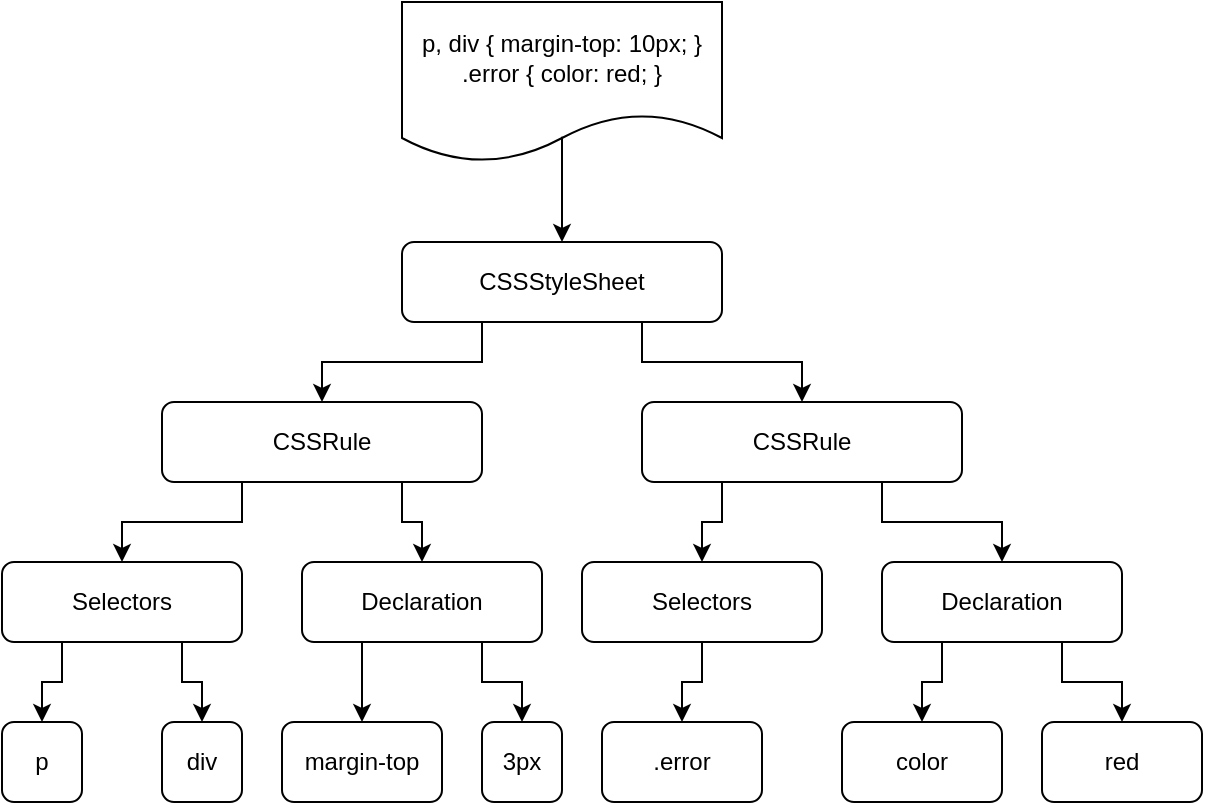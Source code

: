 <mxfile version="20.0.1" type="device"><diagram id="uJ4UNyV_w7CZkU8_Pfy7" name="Page-1"><mxGraphModel dx="782" dy="478" grid="1" gridSize="10" guides="1" tooltips="1" connect="1" arrows="1" fold="1" page="1" pageScale="1" pageWidth="850" pageHeight="1100" math="0" shadow="0"><root><mxCell id="0"/><mxCell id="1" parent="0"/><mxCell id="SqZvH9EyJBxGLTn8rW4K-35" value="" style="group" vertex="1" connectable="0" parent="1"><mxGeometry x="80" y="40" width="600" height="400" as="geometry"/></mxCell><mxCell id="SqZvH9EyJBxGLTn8rW4K-2" value="p, div { margin-top: 10px; }&lt;br&gt;.error { color: red; }" style="shape=document;whiteSpace=wrap;html=1;boundedLbl=1;" vertex="1" parent="SqZvH9EyJBxGLTn8rW4K-35"><mxGeometry x="200" width="160" height="80" as="geometry"/></mxCell><mxCell id="SqZvH9EyJBxGLTn8rW4K-3" value="CSSStyleSheet" style="rounded=1;whiteSpace=wrap;html=1;" vertex="1" parent="SqZvH9EyJBxGLTn8rW4K-35"><mxGeometry x="200" y="120" width="160" height="40" as="geometry"/></mxCell><mxCell id="SqZvH9EyJBxGLTn8rW4K-5" value="CSSRule" style="rounded=1;whiteSpace=wrap;html=1;" vertex="1" parent="SqZvH9EyJBxGLTn8rW4K-35"><mxGeometry x="320" y="200" width="160" height="40" as="geometry"/></mxCell><mxCell id="SqZvH9EyJBxGLTn8rW4K-9" style="edgeStyle=orthogonalEdgeStyle;rounded=0;orthogonalLoop=1;jettySize=auto;html=1;exitX=0.75;exitY=1;exitDx=0;exitDy=0;entryX=0.5;entryY=0;entryDx=0;entryDy=0;" edge="1" parent="SqZvH9EyJBxGLTn8rW4K-35" source="SqZvH9EyJBxGLTn8rW4K-3" target="SqZvH9EyJBxGLTn8rW4K-5"><mxGeometry relative="1" as="geometry"/></mxCell><mxCell id="SqZvH9EyJBxGLTn8rW4K-6" value="CSSRule" style="rounded=1;whiteSpace=wrap;html=1;" vertex="1" parent="SqZvH9EyJBxGLTn8rW4K-35"><mxGeometry x="80" y="200" width="160" height="40" as="geometry"/></mxCell><mxCell id="SqZvH9EyJBxGLTn8rW4K-8" style="edgeStyle=orthogonalEdgeStyle;rounded=0;orthogonalLoop=1;jettySize=auto;html=1;exitX=0.25;exitY=1;exitDx=0;exitDy=0;entryX=0.5;entryY=0;entryDx=0;entryDy=0;" edge="1" parent="SqZvH9EyJBxGLTn8rW4K-35" source="SqZvH9EyJBxGLTn8rW4K-3" target="SqZvH9EyJBxGLTn8rW4K-6"><mxGeometry relative="1" as="geometry"/></mxCell><mxCell id="SqZvH9EyJBxGLTn8rW4K-7" value="" style="endArrow=classic;html=1;rounded=0;exitX=0.5;exitY=0.842;exitDx=0;exitDy=0;exitPerimeter=0;entryX=0.5;entryY=0;entryDx=0;entryDy=0;" edge="1" parent="SqZvH9EyJBxGLTn8rW4K-35" source="SqZvH9EyJBxGLTn8rW4K-2" target="SqZvH9EyJBxGLTn8rW4K-3"><mxGeometry width="50" height="50" relative="1" as="geometry"><mxPoint x="300" y="220" as="sourcePoint"/><mxPoint x="350" y="170" as="targetPoint"/></mxGeometry></mxCell><mxCell id="SqZvH9EyJBxGLTn8rW4K-10" value="Selectors" style="rounded=1;whiteSpace=wrap;html=1;" vertex="1" parent="SqZvH9EyJBxGLTn8rW4K-35"><mxGeometry y="280" width="120" height="40" as="geometry"/></mxCell><mxCell id="SqZvH9EyJBxGLTn8rW4K-15" style="edgeStyle=orthogonalEdgeStyle;rounded=0;orthogonalLoop=1;jettySize=auto;html=1;exitX=0.25;exitY=1;exitDx=0;exitDy=0;entryX=0.5;entryY=0;entryDx=0;entryDy=0;" edge="1" parent="SqZvH9EyJBxGLTn8rW4K-35" source="SqZvH9EyJBxGLTn8rW4K-6" target="SqZvH9EyJBxGLTn8rW4K-10"><mxGeometry relative="1" as="geometry"/></mxCell><mxCell id="SqZvH9EyJBxGLTn8rW4K-12" value="Declaration" style="rounded=1;whiteSpace=wrap;html=1;" vertex="1" parent="SqZvH9EyJBxGLTn8rW4K-35"><mxGeometry x="150" y="280" width="120" height="40" as="geometry"/></mxCell><mxCell id="SqZvH9EyJBxGLTn8rW4K-16" style="edgeStyle=orthogonalEdgeStyle;rounded=0;orthogonalLoop=1;jettySize=auto;html=1;exitX=0.75;exitY=1;exitDx=0;exitDy=0;entryX=0.5;entryY=0;entryDx=0;entryDy=0;" edge="1" parent="SqZvH9EyJBxGLTn8rW4K-35" source="SqZvH9EyJBxGLTn8rW4K-6" target="SqZvH9EyJBxGLTn8rW4K-12"><mxGeometry relative="1" as="geometry"/></mxCell><mxCell id="SqZvH9EyJBxGLTn8rW4K-13" value="Selectors" style="rounded=1;whiteSpace=wrap;html=1;" vertex="1" parent="SqZvH9EyJBxGLTn8rW4K-35"><mxGeometry x="290" y="280" width="120" height="40" as="geometry"/></mxCell><mxCell id="SqZvH9EyJBxGLTn8rW4K-17" style="edgeStyle=orthogonalEdgeStyle;rounded=0;orthogonalLoop=1;jettySize=auto;html=1;exitX=0.25;exitY=1;exitDx=0;exitDy=0;entryX=0.5;entryY=0;entryDx=0;entryDy=0;" edge="1" parent="SqZvH9EyJBxGLTn8rW4K-35" source="SqZvH9EyJBxGLTn8rW4K-5" target="SqZvH9EyJBxGLTn8rW4K-13"><mxGeometry relative="1" as="geometry"/></mxCell><mxCell id="SqZvH9EyJBxGLTn8rW4K-14" value="Declaration" style="rounded=1;whiteSpace=wrap;html=1;" vertex="1" parent="SqZvH9EyJBxGLTn8rW4K-35"><mxGeometry x="440" y="280" width="120" height="40" as="geometry"/></mxCell><mxCell id="SqZvH9EyJBxGLTn8rW4K-18" style="edgeStyle=orthogonalEdgeStyle;rounded=0;orthogonalLoop=1;jettySize=auto;html=1;exitX=0.75;exitY=1;exitDx=0;exitDy=0;entryX=0.5;entryY=0;entryDx=0;entryDy=0;" edge="1" parent="SqZvH9EyJBxGLTn8rW4K-35" source="SqZvH9EyJBxGLTn8rW4K-5" target="SqZvH9EyJBxGLTn8rW4K-14"><mxGeometry relative="1" as="geometry"/></mxCell><mxCell id="SqZvH9EyJBxGLTn8rW4K-19" value="p" style="rounded=1;whiteSpace=wrap;html=1;" vertex="1" parent="SqZvH9EyJBxGLTn8rW4K-35"><mxGeometry y="360" width="40" height="40" as="geometry"/></mxCell><mxCell id="SqZvH9EyJBxGLTn8rW4K-21" style="edgeStyle=orthogonalEdgeStyle;rounded=0;orthogonalLoop=1;jettySize=auto;html=1;exitX=0.25;exitY=1;exitDx=0;exitDy=0;entryX=0.5;entryY=0;entryDx=0;entryDy=0;" edge="1" parent="SqZvH9EyJBxGLTn8rW4K-35" source="SqZvH9EyJBxGLTn8rW4K-10" target="SqZvH9EyJBxGLTn8rW4K-19"><mxGeometry relative="1" as="geometry"/></mxCell><mxCell id="SqZvH9EyJBxGLTn8rW4K-20" value="div" style="rounded=1;whiteSpace=wrap;html=1;" vertex="1" parent="SqZvH9EyJBxGLTn8rW4K-35"><mxGeometry x="80" y="360" width="40" height="40" as="geometry"/></mxCell><mxCell id="SqZvH9EyJBxGLTn8rW4K-22" style="edgeStyle=orthogonalEdgeStyle;rounded=0;orthogonalLoop=1;jettySize=auto;html=1;exitX=0.75;exitY=1;exitDx=0;exitDy=0;entryX=0.5;entryY=0;entryDx=0;entryDy=0;" edge="1" parent="SqZvH9EyJBxGLTn8rW4K-35" source="SqZvH9EyJBxGLTn8rW4K-10" target="SqZvH9EyJBxGLTn8rW4K-20"><mxGeometry relative="1" as="geometry"/></mxCell><mxCell id="SqZvH9EyJBxGLTn8rW4K-23" value=".error" style="rounded=1;whiteSpace=wrap;html=1;" vertex="1" parent="SqZvH9EyJBxGLTn8rW4K-35"><mxGeometry x="300" y="360" width="80" height="40" as="geometry"/></mxCell><mxCell id="SqZvH9EyJBxGLTn8rW4K-32" style="edgeStyle=orthogonalEdgeStyle;rounded=0;orthogonalLoop=1;jettySize=auto;html=1;exitX=0.5;exitY=1;exitDx=0;exitDy=0;entryX=0.5;entryY=0;entryDx=0;entryDy=0;" edge="1" parent="SqZvH9EyJBxGLTn8rW4K-35" source="SqZvH9EyJBxGLTn8rW4K-13" target="SqZvH9EyJBxGLTn8rW4K-23"><mxGeometry relative="1" as="geometry"/></mxCell><mxCell id="SqZvH9EyJBxGLTn8rW4K-24" value="margin-top" style="rounded=1;whiteSpace=wrap;html=1;" vertex="1" parent="SqZvH9EyJBxGLTn8rW4K-35"><mxGeometry x="140" y="360" width="80" height="40" as="geometry"/></mxCell><mxCell id="SqZvH9EyJBxGLTn8rW4K-30" style="edgeStyle=orthogonalEdgeStyle;rounded=0;orthogonalLoop=1;jettySize=auto;html=1;exitX=0.25;exitY=1;exitDx=0;exitDy=0;entryX=0.5;entryY=0;entryDx=0;entryDy=0;" edge="1" parent="SqZvH9EyJBxGLTn8rW4K-35" source="SqZvH9EyJBxGLTn8rW4K-12" target="SqZvH9EyJBxGLTn8rW4K-24"><mxGeometry relative="1" as="geometry"/></mxCell><mxCell id="SqZvH9EyJBxGLTn8rW4K-27" value="3px" style="rounded=1;whiteSpace=wrap;html=1;" vertex="1" parent="SqZvH9EyJBxGLTn8rW4K-35"><mxGeometry x="240" y="360" width="40" height="40" as="geometry"/></mxCell><mxCell id="SqZvH9EyJBxGLTn8rW4K-31" style="edgeStyle=orthogonalEdgeStyle;rounded=0;orthogonalLoop=1;jettySize=auto;html=1;exitX=0.75;exitY=1;exitDx=0;exitDy=0;entryX=0.5;entryY=0;entryDx=0;entryDy=0;" edge="1" parent="SqZvH9EyJBxGLTn8rW4K-35" source="SqZvH9EyJBxGLTn8rW4K-12" target="SqZvH9EyJBxGLTn8rW4K-27"><mxGeometry relative="1" as="geometry"/></mxCell><mxCell id="SqZvH9EyJBxGLTn8rW4K-28" value="color" style="rounded=1;whiteSpace=wrap;html=1;" vertex="1" parent="SqZvH9EyJBxGLTn8rW4K-35"><mxGeometry x="420" y="360" width="80" height="40" as="geometry"/></mxCell><mxCell id="SqZvH9EyJBxGLTn8rW4K-33" style="edgeStyle=orthogonalEdgeStyle;rounded=0;orthogonalLoop=1;jettySize=auto;html=1;exitX=0.25;exitY=1;exitDx=0;exitDy=0;entryX=0.5;entryY=0;entryDx=0;entryDy=0;" edge="1" parent="SqZvH9EyJBxGLTn8rW4K-35" source="SqZvH9EyJBxGLTn8rW4K-14" target="SqZvH9EyJBxGLTn8rW4K-28"><mxGeometry relative="1" as="geometry"/></mxCell><mxCell id="SqZvH9EyJBxGLTn8rW4K-29" value="red" style="rounded=1;whiteSpace=wrap;html=1;" vertex="1" parent="SqZvH9EyJBxGLTn8rW4K-35"><mxGeometry x="520" y="360" width="80" height="40" as="geometry"/></mxCell><mxCell id="SqZvH9EyJBxGLTn8rW4K-34" style="edgeStyle=orthogonalEdgeStyle;rounded=0;orthogonalLoop=1;jettySize=auto;html=1;exitX=0.75;exitY=1;exitDx=0;exitDy=0;entryX=0.5;entryY=0;entryDx=0;entryDy=0;" edge="1" parent="SqZvH9EyJBxGLTn8rW4K-35" source="SqZvH9EyJBxGLTn8rW4K-14" target="SqZvH9EyJBxGLTn8rW4K-29"><mxGeometry relative="1" as="geometry"/></mxCell></root></mxGraphModel></diagram></mxfile>